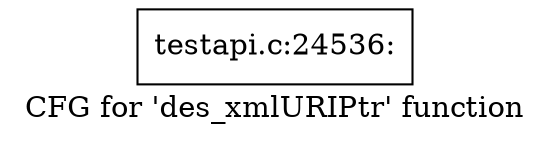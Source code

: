 digraph "CFG for 'des_xmlURIPtr' function" {
	label="CFG for 'des_xmlURIPtr' function";

	Node0x4e09d60 [shape=record,label="{testapi.c:24536:}"];
}
